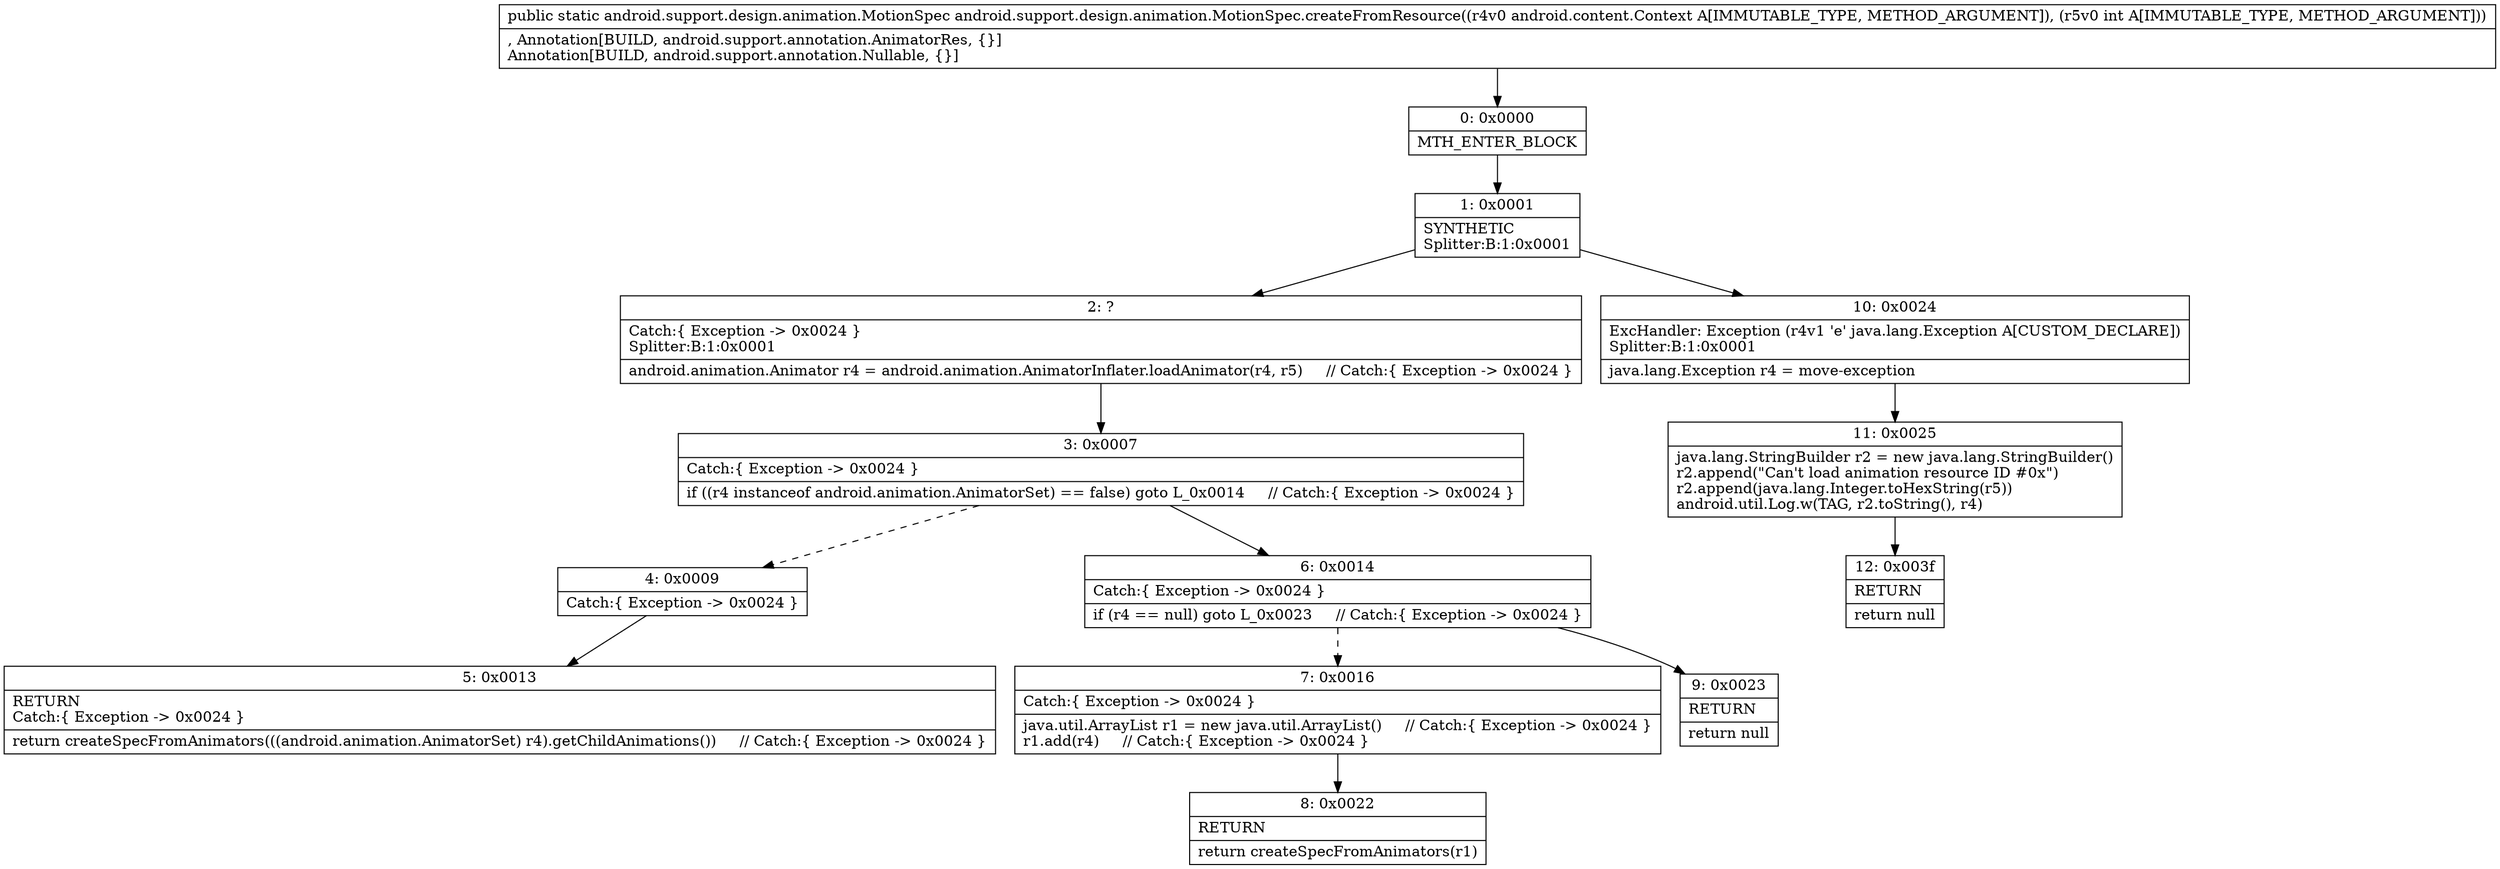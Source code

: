 digraph "CFG forandroid.support.design.animation.MotionSpec.createFromResource(Landroid\/content\/Context;I)Landroid\/support\/design\/animation\/MotionSpec;" {
Node_0 [shape=record,label="{0\:\ 0x0000|MTH_ENTER_BLOCK\l}"];
Node_1 [shape=record,label="{1\:\ 0x0001|SYNTHETIC\lSplitter:B:1:0x0001\l}"];
Node_2 [shape=record,label="{2\:\ ?|Catch:\{ Exception \-\> 0x0024 \}\lSplitter:B:1:0x0001\l|android.animation.Animator r4 = android.animation.AnimatorInflater.loadAnimator(r4, r5)     \/\/ Catch:\{ Exception \-\> 0x0024 \}\l}"];
Node_3 [shape=record,label="{3\:\ 0x0007|Catch:\{ Exception \-\> 0x0024 \}\l|if ((r4 instanceof android.animation.AnimatorSet) == false) goto L_0x0014     \/\/ Catch:\{ Exception \-\> 0x0024 \}\l}"];
Node_4 [shape=record,label="{4\:\ 0x0009|Catch:\{ Exception \-\> 0x0024 \}\l}"];
Node_5 [shape=record,label="{5\:\ 0x0013|RETURN\lCatch:\{ Exception \-\> 0x0024 \}\l|return createSpecFromAnimators(((android.animation.AnimatorSet) r4).getChildAnimations())     \/\/ Catch:\{ Exception \-\> 0x0024 \}\l}"];
Node_6 [shape=record,label="{6\:\ 0x0014|Catch:\{ Exception \-\> 0x0024 \}\l|if (r4 == null) goto L_0x0023     \/\/ Catch:\{ Exception \-\> 0x0024 \}\l}"];
Node_7 [shape=record,label="{7\:\ 0x0016|Catch:\{ Exception \-\> 0x0024 \}\l|java.util.ArrayList r1 = new java.util.ArrayList()     \/\/ Catch:\{ Exception \-\> 0x0024 \}\lr1.add(r4)     \/\/ Catch:\{ Exception \-\> 0x0024 \}\l}"];
Node_8 [shape=record,label="{8\:\ 0x0022|RETURN\l|return createSpecFromAnimators(r1)\l}"];
Node_9 [shape=record,label="{9\:\ 0x0023|RETURN\l|return null\l}"];
Node_10 [shape=record,label="{10\:\ 0x0024|ExcHandler: Exception (r4v1 'e' java.lang.Exception A[CUSTOM_DECLARE])\lSplitter:B:1:0x0001\l|java.lang.Exception r4 = move\-exception\l}"];
Node_11 [shape=record,label="{11\:\ 0x0025|java.lang.StringBuilder r2 = new java.lang.StringBuilder()\lr2.append(\"Can't load animation resource ID #0x\")\lr2.append(java.lang.Integer.toHexString(r5))\landroid.util.Log.w(TAG, r2.toString(), r4)\l}"];
Node_12 [shape=record,label="{12\:\ 0x003f|RETURN\l|return null\l}"];
MethodNode[shape=record,label="{public static android.support.design.animation.MotionSpec android.support.design.animation.MotionSpec.createFromResource((r4v0 android.content.Context A[IMMUTABLE_TYPE, METHOD_ARGUMENT]), (r5v0 int A[IMMUTABLE_TYPE, METHOD_ARGUMENT]))  | , Annotation[BUILD, android.support.annotation.AnimatorRes, \{\}]\lAnnotation[BUILD, android.support.annotation.Nullable, \{\}]\l}"];
MethodNode -> Node_0;
Node_0 -> Node_1;
Node_1 -> Node_2;
Node_1 -> Node_10;
Node_2 -> Node_3;
Node_3 -> Node_4[style=dashed];
Node_3 -> Node_6;
Node_4 -> Node_5;
Node_6 -> Node_7[style=dashed];
Node_6 -> Node_9;
Node_7 -> Node_8;
Node_10 -> Node_11;
Node_11 -> Node_12;
}

